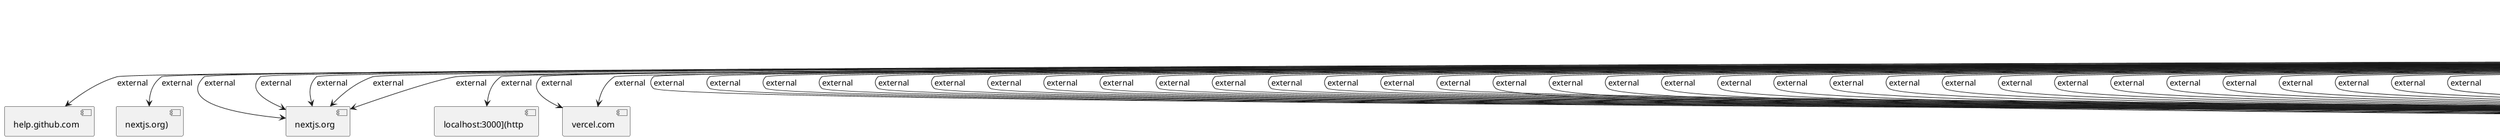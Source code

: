 @startuml
title go54-admin communications
component "go54-admin" as go54_admin
component "help.github.com" as help_github_com
component "nextjs.org)" as nextjs_org_
component "nextjs.org" as nextjs_org
component "localhost:3000](http" as localhost_3000__http
component "vercel.com" as vercel_com
component "github.com" as github_com
component "registry.npmjs.org" as registry_npmjs_org
component "opencollective.com" as opencollective_com
component "eslint.org" as eslint_org
component "tidelift.com" as tidelift_com
component "polar.sh" as polar_sh
component "dotenvx.com" as dotenvx_com
component "www.patreon.com" as www_patreon_com
component "feross.org" as feross_org
component "api-staging.go54.com" as api_staging_go54_com
component "localhost" as localhost
component "ui.shadcn.com" as ui_shadcn_com

go54_admin --> help_github_com : external
go54_admin --> nextjs_org_ : external
go54_admin --> nextjs_org : external
go54_admin --> localhost_3000__http : external
go54_admin --> nextjs_org : external
go54_admin --> vercel_com : external
go54_admin --> nextjs_org : external
go54_admin --> nextjs_org : external
go54_admin --> github_com : external
go54_admin --> vercel_com : external
go54_admin --> nextjs_org : external
go54_admin --> registry_npmjs_org : external
go54_admin --> github_com : external
go54_admin --> registry_npmjs_org : external
go54_admin --> registry_npmjs_org : external
go54_admin --> registry_npmjs_org : external
go54_admin --> registry_npmjs_org : external
go54_admin --> opencollective_com : external
go54_admin --> registry_npmjs_org : external
go54_admin --> registry_npmjs_org : external
go54_admin --> registry_npmjs_org : external
go54_admin --> registry_npmjs_org : external
go54_admin --> registry_npmjs_org : external
go54_admin --> registry_npmjs_org : external
go54_admin --> registry_npmjs_org : external
go54_admin --> registry_npmjs_org : external
go54_admin --> registry_npmjs_org : external
go54_admin --> registry_npmjs_org : external
go54_admin --> registry_npmjs_org : external
go54_admin --> registry_npmjs_org : external
go54_admin --> registry_npmjs_org : external
go54_admin --> registry_npmjs_org : external
go54_admin --> registry_npmjs_org : external
go54_admin --> registry_npmjs_org : external
go54_admin --> registry_npmjs_org : external
go54_admin --> registry_npmjs_org : external
go54_admin --> registry_npmjs_org : external
go54_admin --> registry_npmjs_org : external
go54_admin --> registry_npmjs_org : external
go54_admin --> registry_npmjs_org : external
go54_admin --> registry_npmjs_org : external
go54_admin --> registry_npmjs_org : external
go54_admin --> registry_npmjs_org : external
go54_admin --> registry_npmjs_org : external
go54_admin --> registry_npmjs_org : external
go54_admin --> registry_npmjs_org : external
go54_admin --> registry_npmjs_org : external
go54_admin --> registry_npmjs_org : external
go54_admin --> registry_npmjs_org : external
go54_admin --> registry_npmjs_org : external
go54_admin --> registry_npmjs_org : external
go54_admin --> registry_npmjs_org : external
go54_admin --> registry_npmjs_org : external
go54_admin --> registry_npmjs_org : external
go54_admin --> registry_npmjs_org : external
go54_admin --> registry_npmjs_org : external
go54_admin --> registry_npmjs_org : external
go54_admin --> registry_npmjs_org : external
go54_admin --> registry_npmjs_org : external
go54_admin --> registry_npmjs_org : external
go54_admin --> registry_npmjs_org : external
go54_admin --> registry_npmjs_org : external
go54_admin --> registry_npmjs_org : external
go54_admin --> registry_npmjs_org : external
go54_admin --> registry_npmjs_org : external
go54_admin --> registry_npmjs_org : external
go54_admin --> registry_npmjs_org : external
go54_admin --> registry_npmjs_org : external
go54_admin --> registry_npmjs_org : external
go54_admin --> registry_npmjs_org : external
go54_admin --> registry_npmjs_org : external
go54_admin --> registry_npmjs_org : external
go54_admin --> registry_npmjs_org : external
go54_admin --> registry_npmjs_org : external
go54_admin --> registry_npmjs_org : external
go54_admin --> registry_npmjs_org : external
go54_admin --> registry_npmjs_org : external
go54_admin --> registry_npmjs_org : external
go54_admin --> registry_npmjs_org : external
go54_admin --> registry_npmjs_org : external
go54_admin --> registry_npmjs_org : external
go54_admin --> registry_npmjs_org : external
go54_admin --> registry_npmjs_org : external
go54_admin --> registry_npmjs_org : external
go54_admin --> registry_npmjs_org : external
go54_admin --> registry_npmjs_org : external
go54_admin --> registry_npmjs_org : external
go54_admin --> registry_npmjs_org : external
go54_admin --> registry_npmjs_org : external
go54_admin --> registry_npmjs_org : external
go54_admin --> registry_npmjs_org : external
go54_admin --> registry_npmjs_org : external
go54_admin --> registry_npmjs_org : external
go54_admin --> registry_npmjs_org : external
go54_admin --> registry_npmjs_org : external
go54_admin --> registry_npmjs_org : external
go54_admin --> registry_npmjs_org : external
go54_admin --> registry_npmjs_org : external
go54_admin --> registry_npmjs_org : external
go54_admin --> registry_npmjs_org : external
go54_admin --> registry_npmjs_org : external
go54_admin --> registry_npmjs_org : external
go54_admin --> registry_npmjs_org : external
go54_admin --> registry_npmjs_org : external
go54_admin --> registry_npmjs_org : external
go54_admin --> registry_npmjs_org : external
go54_admin --> registry_npmjs_org : external
go54_admin --> registry_npmjs_org : external
go54_admin --> registry_npmjs_org : external
go54_admin --> registry_npmjs_org : external
go54_admin --> registry_npmjs_org : external
go54_admin --> registry_npmjs_org : external
go54_admin --> registry_npmjs_org : external
go54_admin --> registry_npmjs_org : external
go54_admin --> registry_npmjs_org : external
go54_admin --> registry_npmjs_org : external
go54_admin --> registry_npmjs_org : external
go54_admin --> registry_npmjs_org : external
go54_admin --> opencollective_com : external
go54_admin --> registry_npmjs_org : external
go54_admin --> registry_npmjs_org : external
go54_admin --> registry_npmjs_org : external
go54_admin --> registry_npmjs_org : external
go54_admin --> registry_npmjs_org : external
go54_admin --> opencollective_com : external
go54_admin --> registry_npmjs_org : external
go54_admin --> eslint_org : external
go54_admin --> registry_npmjs_org : external
go54_admin --> registry_npmjs_org : external
go54_admin --> registry_npmjs_org : external
go54_admin --> registry_npmjs_org : external
go54_admin --> registry_npmjs_org : external
go54_admin --> registry_npmjs_org : external
go54_admin --> registry_npmjs_org : external
go54_admin --> registry_npmjs_org : external
go54_admin --> registry_npmjs_org : external
go54_admin --> registry_npmjs_org : external
go54_admin --> registry_npmjs_org : external
go54_admin --> github_com : external
go54_admin --> registry_npmjs_org : external
go54_admin --> github_com : external
go54_admin --> registry_npmjs_org : external
go54_admin --> github_com : external
go54_admin --> registry_npmjs_org : external
go54_admin --> opencollective_com : external
go54_admin --> registry_npmjs_org : external
go54_admin --> opencollective_com : external
go54_admin --> registry_npmjs_org : external
go54_admin --> opencollective_com : external
go54_admin --> registry_npmjs_org : external
go54_admin --> opencollective_com : external
go54_admin --> registry_npmjs_org : external
go54_admin --> opencollective_com : external
go54_admin --> registry_npmjs_org : external
go54_admin --> opencollective_com : external
go54_admin --> registry_npmjs_org : external
go54_admin --> opencollective_com : external
go54_admin --> registry_npmjs_org : external
go54_admin --> opencollective_com : external
go54_admin --> registry_npmjs_org : external
go54_admin --> opencollective_com : external
go54_admin --> registry_npmjs_org : external
go54_admin --> opencollective_com : external
go54_admin --> registry_npmjs_org : external
go54_admin --> opencollective_com : external
go54_admin --> registry_npmjs_org : external
go54_admin --> opencollective_com : external
go54_admin --> registry_npmjs_org : external
go54_admin --> opencollective_com : external
go54_admin --> registry_npmjs_org : external
go54_admin --> opencollective_com : external
go54_admin --> registry_npmjs_org : external
go54_admin --> opencollective_com : external
go54_admin --> registry_npmjs_org : external
go54_admin --> opencollective_com : external
go54_admin --> registry_npmjs_org : external
go54_admin --> opencollective_com : external
go54_admin --> registry_npmjs_org : external
go54_admin --> opencollective_com : external
go54_admin --> registry_npmjs_org : external
go54_admin --> opencollective_com : external
go54_admin --> registry_npmjs_org : external
go54_admin --> opencollective_com : external
go54_admin --> registry_npmjs_org : external
go54_admin --> opencollective_com : external
go54_admin --> registry_npmjs_org : external
go54_admin --> opencollective_com : external
go54_admin --> registry_npmjs_org : external
go54_admin --> registry_npmjs_org : external
go54_admin --> registry_npmjs_org : external
go54_admin --> registry_npmjs_org : external
go54_admin --> registry_npmjs_org : external
go54_admin --> registry_npmjs_org : external
go54_admin --> registry_npmjs_org : external
go54_admin --> registry_npmjs_org : external
go54_admin --> registry_npmjs_org : external
go54_admin --> registry_npmjs_org : external
go54_admin --> registry_npmjs_org : external
go54_admin --> registry_npmjs_org : external
go54_admin --> registry_npmjs_org : external
go54_admin --> registry_npmjs_org : external
go54_admin --> registry_npmjs_org : external
go54_admin --> registry_npmjs_org : external
go54_admin --> registry_npmjs_org : external
go54_admin --> registry_npmjs_org : external
go54_admin --> registry_npmjs_org : external
go54_admin --> registry_npmjs_org : external
go54_admin --> registry_npmjs_org : external
go54_admin --> registry_npmjs_org : external
go54_admin --> registry_npmjs_org : external
go54_admin --> opencollective_com : external
go54_admin --> registry_npmjs_org : external
go54_admin --> registry_npmjs_org : external
go54_admin --> registry_npmjs_org : external
go54_admin --> registry_npmjs_org : external
go54_admin --> registry_npmjs_org : external
go54_admin --> registry_npmjs_org : external
go54_admin --> registry_npmjs_org : external
go54_admin --> registry_npmjs_org : external
go54_admin --> registry_npmjs_org : external
go54_admin --> registry_npmjs_org : external
go54_admin --> registry_npmjs_org : external
go54_admin --> registry_npmjs_org : external
go54_admin --> registry_npmjs_org : external
go54_admin --> registry_npmjs_org : external
go54_admin --> registry_npmjs_org : external
go54_admin --> registry_npmjs_org : external
go54_admin --> registry_npmjs_org : external
go54_admin --> registry_npmjs_org : external
go54_admin --> registry_npmjs_org : external
go54_admin --> registry_npmjs_org : external
go54_admin --> registry_npmjs_org : external
go54_admin --> registry_npmjs_org : external
go54_admin --> registry_npmjs_org : external
go54_admin --> registry_npmjs_org : external
go54_admin --> registry_npmjs_org : external
go54_admin --> registry_npmjs_org : external
go54_admin --> registry_npmjs_org : external
go54_admin --> registry_npmjs_org : external
go54_admin --> registry_npmjs_org : external
go54_admin --> registry_npmjs_org : external
go54_admin --> registry_npmjs_org : external
go54_admin --> registry_npmjs_org : external
go54_admin --> registry_npmjs_org : external
go54_admin --> registry_npmjs_org : external
go54_admin --> registry_npmjs_org : external
go54_admin --> registry_npmjs_org : external
go54_admin --> registry_npmjs_org : external
go54_admin --> registry_npmjs_org : external
go54_admin --> registry_npmjs_org : external
go54_admin --> registry_npmjs_org : external
go54_admin --> registry_npmjs_org : external
go54_admin --> registry_npmjs_org : external
go54_admin --> registry_npmjs_org : external
go54_admin --> github_com : external
go54_admin --> registry_npmjs_org : external
go54_admin --> github_com : external
go54_admin --> registry_npmjs_org : external
go54_admin --> github_com : external
go54_admin --> registry_npmjs_org : external
go54_admin --> github_com : external
go54_admin --> registry_npmjs_org : external
go54_admin --> github_com : external
go54_admin --> registry_npmjs_org : external
go54_admin --> github_com : external
go54_admin --> registry_npmjs_org : external
go54_admin --> github_com : external
go54_admin --> registry_npmjs_org : external
go54_admin --> github_com : external
go54_admin --> registry_npmjs_org : external
go54_admin --> github_com : external
go54_admin --> registry_npmjs_org : external
go54_admin --> github_com : external
go54_admin --> registry_npmjs_org : external
go54_admin --> github_com : external
go54_admin --> registry_npmjs_org : external
go54_admin --> github_com : external
go54_admin --> registry_npmjs_org : external
go54_admin --> github_com : external
go54_admin --> registry_npmjs_org : external
go54_admin --> github_com : external
go54_admin --> registry_npmjs_org : external
go54_admin --> registry_npmjs_org : external
go54_admin --> registry_npmjs_org : external
go54_admin --> registry_npmjs_org : external
go54_admin --> registry_npmjs_org : external
go54_admin --> registry_npmjs_org : external
go54_admin --> registry_npmjs_org : external
go54_admin --> registry_npmjs_org : external
go54_admin --> registry_npmjs_org : external
go54_admin --> registry_npmjs_org : external
go54_admin --> registry_npmjs_org : external
go54_admin --> registry_npmjs_org : external
go54_admin --> registry_npmjs_org : external
go54_admin --> registry_npmjs_org : external
go54_admin --> registry_npmjs_org : external
go54_admin --> registry_npmjs_org : external
go54_admin --> registry_npmjs_org : external
go54_admin --> registry_npmjs_org : external
go54_admin --> github_com : external
go54_admin --> registry_npmjs_org : external
go54_admin --> github_com : external
go54_admin --> registry_npmjs_org : external
go54_admin --> github_com : external
go54_admin --> registry_npmjs_org : external
go54_admin --> github_com : external
go54_admin --> registry_npmjs_org : external
go54_admin --> github_com : external
go54_admin --> registry_npmjs_org : external
go54_admin --> github_com : external
go54_admin --> registry_npmjs_org : external
go54_admin --> github_com : external
go54_admin --> registry_npmjs_org : external
go54_admin --> registry_npmjs_org : external
go54_admin --> registry_npmjs_org : external
go54_admin --> registry_npmjs_org : external
go54_admin --> registry_npmjs_org : external
go54_admin --> registry_npmjs_org : external
go54_admin --> registry_npmjs_org : external
go54_admin --> registry_npmjs_org : external
go54_admin --> registry_npmjs_org : external
go54_admin --> registry_npmjs_org : external
go54_admin --> opencollective_com : external
go54_admin --> registry_npmjs_org : external
go54_admin --> registry_npmjs_org : external
go54_admin --> opencollective_com : external
go54_admin --> registry_npmjs_org : external
go54_admin --> opencollective_com : external
go54_admin --> registry_npmjs_org : external
go54_admin --> opencollective_com : external
go54_admin --> registry_npmjs_org : external
go54_admin --> opencollective_com : external
go54_admin --> registry_npmjs_org : external
go54_admin --> opencollective_com : external
go54_admin --> registry_npmjs_org : external
go54_admin --> opencollective_com : external
go54_admin --> registry_npmjs_org : external
go54_admin --> opencollective_com : external
go54_admin --> registry_npmjs_org : external
go54_admin --> registry_npmjs_org : external
go54_admin --> github_com : external
go54_admin --> registry_npmjs_org : external
go54_admin --> registry_npmjs_org : external
go54_admin --> opencollective_com : external
go54_admin --> registry_npmjs_org : external
go54_admin --> opencollective_com : external
go54_admin --> registry_npmjs_org : external
go54_admin --> opencollective_com : external
go54_admin --> registry_npmjs_org : external
go54_admin --> registry_npmjs_org : external
go54_admin --> registry_npmjs_org : external
go54_admin --> registry_npmjs_org : external
go54_admin --> registry_npmjs_org : external
go54_admin --> registry_npmjs_org : external
go54_admin --> registry_npmjs_org : external
go54_admin --> registry_npmjs_org : external
go54_admin --> registry_npmjs_org : external
go54_admin --> registry_npmjs_org : external
go54_admin --> registry_npmjs_org : external
go54_admin --> registry_npmjs_org : external
go54_admin --> registry_npmjs_org : external
go54_admin --> registry_npmjs_org : external
go54_admin --> registry_npmjs_org : external
go54_admin --> registry_npmjs_org : external
go54_admin --> registry_npmjs_org : external
go54_admin --> registry_npmjs_org : external
go54_admin --> registry_npmjs_org : external
go54_admin --> registry_npmjs_org : external
go54_admin --> registry_npmjs_org : external
go54_admin --> registry_npmjs_org : external
go54_admin --> github_com : external
go54_admin --> registry_npmjs_org : external
go54_admin --> github_com : external
go54_admin --> registry_npmjs_org : external
go54_admin --> github_com : external
go54_admin --> registry_npmjs_org : external
go54_admin --> github_com : external
go54_admin --> registry_npmjs_org : external
go54_admin --> registry_npmjs_org : external
go54_admin --> registry_npmjs_org : external
go54_admin --> registry_npmjs_org : external
go54_admin --> github_com : external
go54_admin --> registry_npmjs_org : external
go54_admin --> github_com : external
go54_admin --> registry_npmjs_org : external
go54_admin --> github_com : external
go54_admin --> registry_npmjs_org : external
go54_admin --> github_com : external
go54_admin --> registry_npmjs_org : external
go54_admin --> github_com : external
go54_admin --> registry_npmjs_org : external
go54_admin --> github_com : external
go54_admin --> registry_npmjs_org : external
go54_admin --> registry_npmjs_org : external
go54_admin --> github_com : external
go54_admin --> registry_npmjs_org : external
go54_admin --> registry_npmjs_org : external
go54_admin --> registry_npmjs_org : external
go54_admin --> github_com : external
go54_admin --> registry_npmjs_org : external
go54_admin --> registry_npmjs_org : external
go54_admin --> registry_npmjs_org : external
go54_admin --> registry_npmjs_org : external
go54_admin --> registry_npmjs_org : external
go54_admin --> registry_npmjs_org : external
go54_admin --> registry_npmjs_org : external
go54_admin --> registry_npmjs_org : external
go54_admin --> registry_npmjs_org : external
go54_admin --> registry_npmjs_org : external
go54_admin --> opencollective_com : external
go54_admin --> tidelift_com : external
go54_admin --> github_com : external
go54_admin --> registry_npmjs_org : external
go54_admin --> registry_npmjs_org : external
go54_admin --> github_com : external
go54_admin --> registry_npmjs_org : external
go54_admin --> registry_npmjs_org : external
go54_admin --> github_com : external
go54_admin --> registry_npmjs_org : external
go54_admin --> registry_npmjs_org : external
go54_admin --> github_com : external
go54_admin --> registry_npmjs_org : external
go54_admin --> opencollective_com : external
go54_admin --> tidelift_com : external
go54_admin --> github_com : external
go54_admin --> registry_npmjs_org : external
go54_admin --> github_com : external
go54_admin --> registry_npmjs_org : external
go54_admin --> registry_npmjs_org : external
go54_admin --> polar_sh : external
go54_admin --> registry_npmjs_org : external
go54_admin --> github_com : external
go54_admin --> registry_npmjs_org : external
go54_admin --> github_com : external
go54_admin --> registry_npmjs_org : external
go54_admin --> registry_npmjs_org : external
go54_admin --> registry_npmjs_org : external
go54_admin --> registry_npmjs_org : external
go54_admin --> registry_npmjs_org : external
go54_admin --> registry_npmjs_org : external
go54_admin --> registry_npmjs_org : external
go54_admin --> registry_npmjs_org : external
go54_admin --> registry_npmjs_org : external
go54_admin --> registry_npmjs_org : external
go54_admin --> registry_npmjs_org : external
go54_admin --> registry_npmjs_org : external
go54_admin --> opencollective_com : external
go54_admin --> registry_npmjs_org : external
go54_admin --> github_com : external
go54_admin --> registry_npmjs_org : external
go54_admin --> registry_npmjs_org : external
go54_admin --> github_com : external
go54_admin --> registry_npmjs_org : external
go54_admin --> registry_npmjs_org : external
go54_admin --> github_com : external
go54_admin --> registry_npmjs_org : external
go54_admin --> registry_npmjs_org : external
go54_admin --> registry_npmjs_org : external
go54_admin --> registry_npmjs_org : external
go54_admin --> registry_npmjs_org : external
go54_admin --> registry_npmjs_org : external
go54_admin --> registry_npmjs_org : external
go54_admin --> github_com : external
go54_admin --> registry_npmjs_org : external
go54_admin --> github_com : external
go54_admin --> registry_npmjs_org : external
go54_admin --> github_com : external
go54_admin --> registry_npmjs_org : external
go54_admin --> github_com : external
go54_admin --> registry_npmjs_org : external
go54_admin --> registry_npmjs_org : external
go54_admin --> registry_npmjs_org : external
go54_admin --> registry_npmjs_org : external
go54_admin --> github_com : external
go54_admin --> registry_npmjs_org : external
go54_admin --> github_com : external
go54_admin --> registry_npmjs_org : external
go54_admin --> registry_npmjs_org : external
go54_admin --> registry_npmjs_org : external
go54_admin --> registry_npmjs_org : external
go54_admin --> github_com : external
go54_admin --> registry_npmjs_org : external
go54_admin --> github_com : external
go54_admin --> registry_npmjs_org : external
go54_admin --> github_com : external
go54_admin --> registry_npmjs_org : external
go54_admin --> github_com : external
go54_admin --> registry_npmjs_org : external
go54_admin --> registry_npmjs_org : external
go54_admin --> dotenvx_com : external
go54_admin --> registry_npmjs_org : external
go54_admin --> registry_npmjs_org : external
go54_admin --> registry_npmjs_org : external
go54_admin --> registry_npmjs_org : external
go54_admin --> registry_npmjs_org : external
go54_admin --> github_com : external
go54_admin --> registry_npmjs_org : external
go54_admin --> github_com : external
go54_admin --> registry_npmjs_org : external
go54_admin --> registry_npmjs_org : external
go54_admin --> github_com : external
go54_admin --> registry_npmjs_org : external
go54_admin --> registry_npmjs_org : external
go54_admin --> registry_npmjs_org : external
go54_admin --> registry_npmjs_org : external
go54_admin --> registry_npmjs_org : external
go54_admin --> registry_npmjs_org : external
go54_admin --> registry_npmjs_org : external
go54_admin --> github_com : external
go54_admin --> registry_npmjs_org : external
go54_admin --> registry_npmjs_org : external
go54_admin --> github_com : external
go54_admin --> registry_npmjs_org : external
go54_admin --> eslint_org : external
go54_admin --> registry_npmjs_org : external
go54_admin --> registry_npmjs_org : external
go54_admin --> opencollective_com : external
go54_admin --> registry_npmjs_org : external
go54_admin --> registry_npmjs_org : external
go54_admin --> registry_npmjs_org : external
go54_admin --> opencollective_com : external
go54_admin --> registry_npmjs_org : external
go54_admin --> registry_npmjs_org : external
go54_admin --> registry_npmjs_org : external
go54_admin --> registry_npmjs_org : external
go54_admin --> registry_npmjs_org : external
go54_admin --> registry_npmjs_org : external
go54_admin --> opencollective_com : external
go54_admin --> registry_npmjs_org : external
go54_admin --> registry_npmjs_org : external
go54_admin --> registry_npmjs_org : external
go54_admin --> github_com : external
go54_admin --> registry_npmjs_org : external
go54_admin --> opencollective_com : external
go54_admin --> registry_npmjs_org : external
go54_admin --> opencollective_com : external
go54_admin --> registry_npmjs_org : external
go54_admin --> opencollective_com : external
go54_admin --> registry_npmjs_org : external
go54_admin --> opencollective_com : external
go54_admin --> registry_npmjs_org : external
go54_admin --> opencollective_com : external
go54_admin --> registry_npmjs_org : external
go54_admin --> registry_npmjs_org : external
go54_admin --> registry_npmjs_org : external
go54_admin --> registry_npmjs_org : external
go54_admin --> registry_npmjs_org : external
go54_admin --> registry_npmjs_org : external
go54_admin --> registry_npmjs_org : external
go54_admin --> registry_npmjs_org : external
go54_admin --> registry_npmjs_org : external
go54_admin --> registry_npmjs_org : external
go54_admin --> registry_npmjs_org : external
go54_admin --> registry_npmjs_org : external
go54_admin --> registry_npmjs_org : external
go54_admin --> registry_npmjs_org : external
go54_admin --> registry_npmjs_org : external
go54_admin --> github_com : external
go54_admin --> registry_npmjs_org : external
go54_admin --> registry_npmjs_org : external
go54_admin --> registry_npmjs_org : external
go54_admin --> github_com : external
go54_admin --> registry_npmjs_org : external
go54_admin --> github_com : external
go54_admin --> registry_npmjs_org : external
go54_admin --> github_com : external
go54_admin --> registry_npmjs_org : external
go54_admin --> github_com : external
go54_admin --> registry_npmjs_org : external
go54_admin --> registry_npmjs_org : external
go54_admin --> github_com : external
go54_admin --> registry_npmjs_org : external
go54_admin --> github_com : external
go54_admin --> registry_npmjs_org : external
go54_admin --> registry_npmjs_org : external
go54_admin --> registry_npmjs_org : external
go54_admin --> github_com : external
go54_admin --> registry_npmjs_org : external
go54_admin --> github_com : external
go54_admin --> registry_npmjs_org : external
go54_admin --> registry_npmjs_org : external
go54_admin --> github_com : external
go54_admin --> registry_npmjs_org : external
go54_admin --> github_com : external
go54_admin --> registry_npmjs_org : external
go54_admin --> github_com : external
go54_admin --> registry_npmjs_org : external
go54_admin --> registry_npmjs_org : external
go54_admin --> registry_npmjs_org : external
go54_admin --> github_com : external
go54_admin --> registry_npmjs_org : external
go54_admin --> registry_npmjs_org : external
go54_admin --> github_com : external
go54_admin --> registry_npmjs_org : external
go54_admin --> github_com : external
go54_admin --> registry_npmjs_org : external
go54_admin --> github_com : external
go54_admin --> registry_npmjs_org : external
go54_admin --> github_com : external
go54_admin --> registry_npmjs_org : external
go54_admin --> registry_npmjs_org : external
go54_admin --> github_com : external
go54_admin --> registry_npmjs_org : external
go54_admin --> registry_npmjs_org : external
go54_admin --> github_com : external
go54_admin --> registry_npmjs_org : external
go54_admin --> registry_npmjs_org : external
go54_admin --> registry_npmjs_org : external
go54_admin --> github_com : external
go54_admin --> registry_npmjs_org : external
go54_admin --> registry_npmjs_org : external
go54_admin --> github_com : external
go54_admin --> registry_npmjs_org : external
go54_admin --> github_com : external
go54_admin --> registry_npmjs_org : external
go54_admin --> github_com : external
go54_admin --> registry_npmjs_org : external
go54_admin --> registry_npmjs_org : external
go54_admin --> registry_npmjs_org : external
go54_admin --> github_com : external
go54_admin --> registry_npmjs_org : external
go54_admin --> github_com : external
go54_admin --> registry_npmjs_org : external
go54_admin --> github_com : external
go54_admin --> registry_npmjs_org : external
go54_admin --> github_com : external
go54_admin --> registry_npmjs_org : external
go54_admin --> registry_npmjs_org : external
go54_admin --> github_com : external
go54_admin --> registry_npmjs_org : external
go54_admin --> github_com : external
go54_admin --> registry_npmjs_org : external
go54_admin --> github_com : external
go54_admin --> registry_npmjs_org : external
go54_admin --> registry_npmjs_org : external
go54_admin --> github_com : external
go54_admin --> registry_npmjs_org : external
go54_admin --> github_com : external
go54_admin --> registry_npmjs_org : external
go54_admin --> registry_npmjs_org : external
go54_admin --> github_com : external
go54_admin --> registry_npmjs_org : external
go54_admin --> github_com : external
go54_admin --> registry_npmjs_org : external
go54_admin --> github_com : external
go54_admin --> registry_npmjs_org : external
go54_admin --> github_com : external
go54_admin --> registry_npmjs_org : external
go54_admin --> github_com : external
go54_admin --> registry_npmjs_org : external
go54_admin --> github_com : external
go54_admin --> registry_npmjs_org : external
go54_admin --> github_com : external
go54_admin --> registry_npmjs_org : external
go54_admin --> github_com : external
go54_admin --> registry_npmjs_org : external
go54_admin --> github_com : external
go54_admin --> registry_npmjs_org : external
go54_admin --> github_com : external
go54_admin --> registry_npmjs_org : external
go54_admin --> registry_npmjs_org : external
go54_admin --> registry_npmjs_org : external
go54_admin --> registry_npmjs_org : external
go54_admin --> registry_npmjs_org : external
go54_admin --> registry_npmjs_org : external
go54_admin --> registry_npmjs_org : external
go54_admin --> registry_npmjs_org : external
go54_admin --> registry_npmjs_org : external
go54_admin --> registry_npmjs_org : external
go54_admin --> registry_npmjs_org : external
go54_admin --> registry_npmjs_org : external
go54_admin --> registry_npmjs_org : external
go54_admin --> registry_npmjs_org : external
go54_admin --> registry_npmjs_org : external
go54_admin --> registry_npmjs_org : external
go54_admin --> registry_npmjs_org : external
go54_admin --> registry_npmjs_org : external
go54_admin --> opencollective_com : external
go54_admin --> registry_npmjs_org : external
go54_admin --> opencollective_com : external
go54_admin --> registry_npmjs_org : external
go54_admin --> opencollective_com : external
go54_admin --> registry_npmjs_org : external
go54_admin --> opencollective_com : external
go54_admin --> registry_npmjs_org : external
go54_admin --> opencollective_com : external
go54_admin --> registry_npmjs_org : external
go54_admin --> opencollective_com : external
go54_admin --> registry_npmjs_org : external
go54_admin --> opencollective_com : external
go54_admin --> registry_npmjs_org : external
go54_admin --> opencollective_com : external
go54_admin --> registry_npmjs_org : external
go54_admin --> opencollective_com : external
go54_admin --> registry_npmjs_org : external
go54_admin --> opencollective_com : external
go54_admin --> registry_npmjs_org : external
go54_admin --> opencollective_com : external
go54_admin --> registry_npmjs_org : external
go54_admin --> github_com : external
go54_admin --> registry_npmjs_org : external
go54_admin --> registry_npmjs_org : external
go54_admin --> opencollective_com : external
go54_admin --> registry_npmjs_org : external
go54_admin --> github_com : external
go54_admin --> registry_npmjs_org : external
go54_admin --> registry_npmjs_org : external
go54_admin --> github_com : external
go54_admin --> registry_npmjs_org : external
go54_admin --> registry_npmjs_org : external
go54_admin --> registry_npmjs_org : external
go54_admin --> github_com : external
go54_admin --> registry_npmjs_org : external
go54_admin --> github_com : external
go54_admin --> registry_npmjs_org : external
go54_admin --> github_com : external
go54_admin --> registry_npmjs_org : external
go54_admin --> github_com : external
go54_admin --> registry_npmjs_org : external
go54_admin --> registry_npmjs_org : external
go54_admin --> registry_npmjs_org : external
go54_admin --> registry_npmjs_org : external
go54_admin --> registry_npmjs_org : external
go54_admin --> registry_npmjs_org : external
go54_admin --> registry_npmjs_org : external
go54_admin --> registry_npmjs_org : external
go54_admin --> registry_npmjs_org : external
go54_admin --> registry_npmjs_org : external
go54_admin --> github_com : external
go54_admin --> registry_npmjs_org : external
go54_admin --> registry_npmjs_org : external
go54_admin --> github_com : external
go54_admin --> registry_npmjs_org : external
go54_admin --> registry_npmjs_org : external
go54_admin --> registry_npmjs_org : external
go54_admin --> github_com : external
go54_admin --> registry_npmjs_org : external
go54_admin --> registry_npmjs_org : external
go54_admin --> github_com : external
go54_admin --> registry_npmjs_org : external
go54_admin --> github_com : external
go54_admin --> registry_npmjs_org : external
go54_admin --> opencollective_com : external
go54_admin --> registry_npmjs_org : external
go54_admin --> registry_npmjs_org : external
go54_admin --> registry_npmjs_org : external
go54_admin --> registry_npmjs_org : external
go54_admin --> opencollective_com : external
go54_admin --> tidelift_com : external
go54_admin --> github_com : external
go54_admin --> registry_npmjs_org : external
go54_admin --> registry_npmjs_org : external
go54_admin --> registry_npmjs_org : external
go54_admin --> github_com : external
go54_admin --> registry_npmjs_org : external
go54_admin --> registry_npmjs_org : external
go54_admin --> github_com : external
go54_admin --> registry_npmjs_org : external
go54_admin --> registry_npmjs_org : external
go54_admin --> github_com : external
go54_admin --> registry_npmjs_org : external
go54_admin --> registry_npmjs_org : external
go54_admin --> github_com : external
go54_admin --> registry_npmjs_org : external
go54_admin --> registry_npmjs_org : external
go54_admin --> github_com : external
go54_admin --> registry_npmjs_org : external
go54_admin --> github_com : external
go54_admin --> registry_npmjs_org : external
go54_admin --> registry_npmjs_org : external
go54_admin --> github_com : external
go54_admin --> registry_npmjs_org : external
go54_admin --> github_com : external
go54_admin --> registry_npmjs_org : external
go54_admin --> github_com : external
go54_admin --> registry_npmjs_org : external
go54_admin --> registry_npmjs_org : external
go54_admin --> github_com : external
go54_admin --> registry_npmjs_org : external
go54_admin --> registry_npmjs_org : external
go54_admin --> registry_npmjs_org : external
go54_admin --> registry_npmjs_org : external
go54_admin --> registry_npmjs_org : external
go54_admin --> registry_npmjs_org : external
go54_admin --> github_com : external
go54_admin --> registry_npmjs_org : external
go54_admin --> registry_npmjs_org : external
go54_admin --> registry_npmjs_org : external
go54_admin --> opencollective_com : external
go54_admin --> tidelift_com : external
go54_admin --> github_com : external
go54_admin --> registry_npmjs_org : external
go54_admin --> registry_npmjs_org : external
go54_admin --> github_com : external
go54_admin --> registry_npmjs_org : external
go54_admin --> registry_npmjs_org : external
go54_admin --> registry_npmjs_org : external
go54_admin --> registry_npmjs_org : external
go54_admin --> registry_npmjs_org : external
go54_admin --> github_com : external
go54_admin --> www_patreon_com : external
go54_admin --> feross_org : external
go54_admin --> registry_npmjs_org : external
go54_admin --> registry_npmjs_org : external
go54_admin --> registry_npmjs_org : external
go54_admin --> registry_npmjs_org : external
go54_admin --> opencollective_com : external
go54_admin --> registry_npmjs_org : external
go54_admin --> registry_npmjs_org : external
go54_admin --> registry_npmjs_org : external
go54_admin --> registry_npmjs_org : external
go54_admin --> registry_npmjs_org : external
go54_admin --> github_com : external
go54_admin --> registry_npmjs_org : external
go54_admin --> registry_npmjs_org : external
go54_admin --> registry_npmjs_org : external
go54_admin --> github_com : external
go54_admin --> registry_npmjs_org : external
go54_admin --> registry_npmjs_org : external
go54_admin --> registry_npmjs_org : external
go54_admin --> registry_npmjs_org : external
go54_admin --> registry_npmjs_org : external
go54_admin --> github_com : external
go54_admin --> registry_npmjs_org : external
go54_admin --> registry_npmjs_org : external
go54_admin --> github_com : external
go54_admin --> registry_npmjs_org : external
go54_admin --> github_com : external
go54_admin --> registry_npmjs_org : external
go54_admin --> registry_npmjs_org : external
go54_admin --> registry_npmjs_org : external
go54_admin --> github_com : external
go54_admin --> www_patreon_com : external
go54_admin --> feross_org : external
go54_admin --> registry_npmjs_org : external
go54_admin --> github_com : external
go54_admin --> registry_npmjs_org : external
go54_admin --> github_com : external
go54_admin --> registry_npmjs_org : external
go54_admin --> github_com : external
go54_admin --> registry_npmjs_org : external
go54_admin --> registry_npmjs_org : external
go54_admin --> registry_npmjs_org : external
go54_admin --> registry_npmjs_org : external
go54_admin --> registry_npmjs_org : external
go54_admin --> registry_npmjs_org : external
go54_admin --> opencollective_com : external
go54_admin --> registry_npmjs_org : external
go54_admin --> registry_npmjs_org : external
go54_admin --> registry_npmjs_org : external
go54_admin --> registry_npmjs_org : external
go54_admin --> github_com : external
go54_admin --> registry_npmjs_org : external
go54_admin --> github_com : external
go54_admin --> registry_npmjs_org : external
go54_admin --> github_com : external
go54_admin --> registry_npmjs_org : external
go54_admin --> github_com : external
go54_admin --> registry_npmjs_org : external
go54_admin --> github_com : external
go54_admin --> registry_npmjs_org : external
go54_admin --> registry_npmjs_org : external
go54_admin --> registry_npmjs_org : external
go54_admin --> github_com : external
go54_admin --> registry_npmjs_org : external
go54_admin --> github_com : external
go54_admin --> registry_npmjs_org : external
go54_admin --> registry_npmjs_org : external
go54_admin --> registry_npmjs_org : external
go54_admin --> registry_npmjs_org : external
go54_admin --> registry_npmjs_org : external
go54_admin --> registry_npmjs_org : external
go54_admin --> registry_npmjs_org : external
go54_admin --> registry_npmjs_org : external
go54_admin --> github_com : external
go54_admin --> registry_npmjs_org : external
go54_admin --> registry_npmjs_org : external
go54_admin --> registry_npmjs_org : external
go54_admin --> github_com : external
go54_admin --> registry_npmjs_org : external
go54_admin --> registry_npmjs_org : external
go54_admin --> github_com : external
go54_admin --> registry_npmjs_org : external
go54_admin --> github_com : external
go54_admin --> registry_npmjs_org : external
go54_admin --> github_com : external
go54_admin --> registry_npmjs_org : external
go54_admin --> github_com : external
go54_admin --> registry_npmjs_org : external
go54_admin --> registry_npmjs_org : external
go54_admin --> github_com : external
go54_admin --> registry_npmjs_org : external
go54_admin --> registry_npmjs_org : external
go54_admin --> registry_npmjs_org : external
go54_admin --> github_com : external
go54_admin --> registry_npmjs_org : external
go54_admin --> registry_npmjs_org : external
go54_admin --> opencollective_com : external
go54_admin --> registry_npmjs_org : external
go54_admin --> registry_npmjs_org : external
go54_admin --> opencollective_com : external
go54_admin --> registry_npmjs_org : external
go54_admin --> github_com : external
go54_admin --> registry_npmjs_org : external
go54_admin --> registry_npmjs_org : external
go54_admin --> registry_npmjs_org : external
go54_admin --> registry_npmjs_org : external
go54_admin --> registry_npmjs_org : external
go54_admin --> github_com : external
go54_admin --> registry_npmjs_org : external
go54_admin --> registry_npmjs_org : external
go54_admin --> github_com : external
go54_admin --> registry_npmjs_org : external
go54_admin --> registry_npmjs_org : external
go54_admin --> registry_npmjs_org : external
go54_admin --> registry_npmjs_org : external
go54_admin --> registry_npmjs_org : external
go54_admin --> registry_npmjs_org : external
go54_admin --> github_com : external
go54_admin --> registry_npmjs_org : external
go54_admin --> registry_npmjs_org : external
go54_admin --> registry_npmjs_org : external
go54_admin --> github_com : external
go54_admin --> registry_npmjs_org : external
go54_admin --> github_com : external
go54_admin --> registry_npmjs_org : external
go54_admin --> github_com : external
go54_admin --> registry_npmjs_org : external
go54_admin --> registry_npmjs_org : external
go54_admin --> github_com : external
go54_admin --> registry_npmjs_org : external
go54_admin --> registry_npmjs_org : external
go54_admin --> registry_npmjs_org : external
go54_admin --> registry_npmjs_org : external
go54_admin --> registry_npmjs_org : external
go54_admin --> registry_npmjs_org : external
go54_admin --> opencollective_com : external
go54_admin --> registry_npmjs_org : external
go54_admin --> opencollective_com : external
go54_admin --> tidelift_com : external
go54_admin --> github_com : external
go54_admin --> registry_npmjs_org : external
go54_admin --> registry_npmjs_org : external
go54_admin --> registry_npmjs_org : external
go54_admin --> registry_npmjs_org : external
go54_admin --> registry_npmjs_org : external
go54_admin --> registry_npmjs_org : external
go54_admin --> github_com : external
go54_admin --> registry_npmjs_org : external
go54_admin --> github_com : external
go54_admin --> registry_npmjs_org : external
go54_admin --> github_com : external
go54_admin --> registry_npmjs_org : external
go54_admin --> github_com : external
go54_admin --> registry_npmjs_org : external
go54_admin --> registry_npmjs_org : external
go54_admin --> github_com : external
go54_admin --> registry_npmjs_org : external
go54_admin --> github_com : external
go54_admin --> registry_npmjs_org : external
go54_admin --> registry_npmjs_org : external
go54_admin --> registry_npmjs_org : external
go54_admin --> github_com : external
go54_admin --> registry_npmjs_org : external
go54_admin --> github_com : external
go54_admin --> api_staging_go54_com : external
go54_admin --> localhost : external
go54_admin --> ui_shadcn_com : external
go54_admin --> localhost : external
@enduml